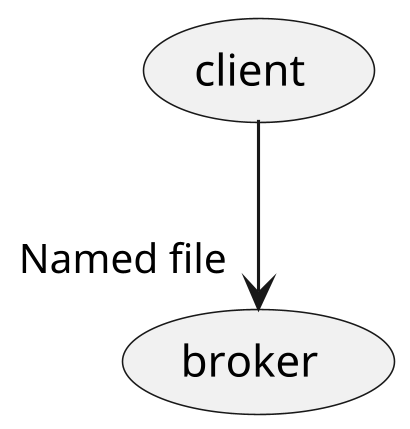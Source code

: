 @startuml
skinparam dpi 300
skinparam packageTitleAlignment top

  (client) -->"Named file" (broker)

@enduml
